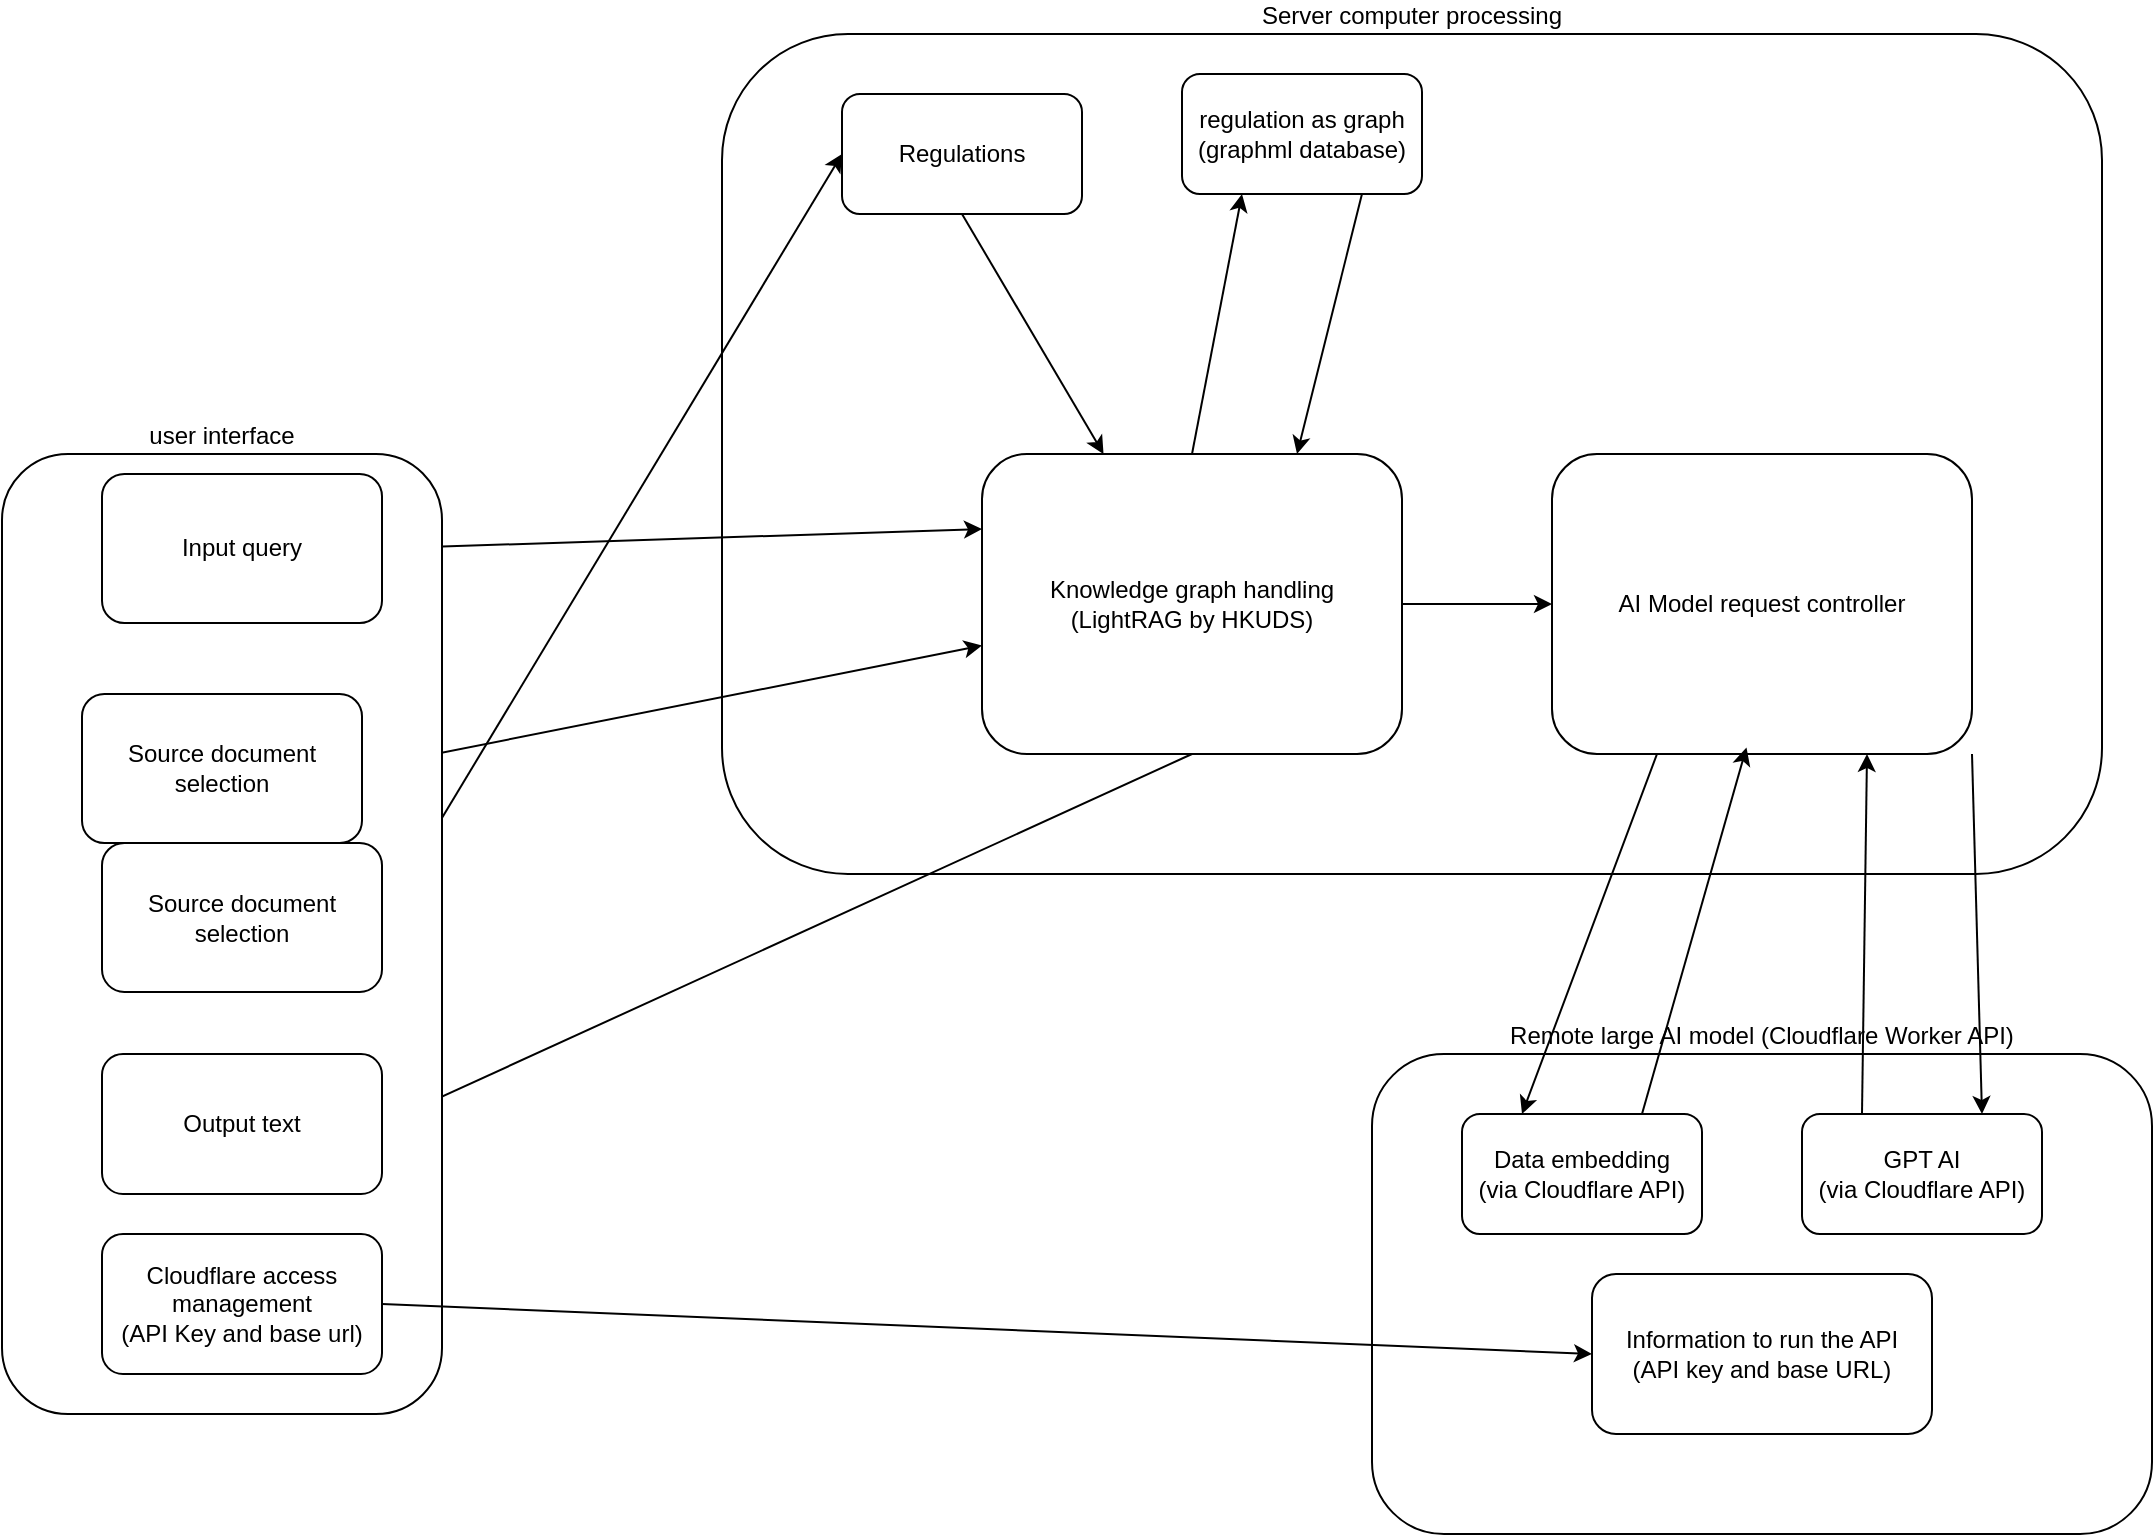 <mxfile version="28.0.4">
  <diagram name="Page-1" id="p9O1bbmvmOPwoyHnhKzd">
    <mxGraphModel dx="2674" dy="1184" grid="1" gridSize="10" guides="1" tooltips="1" connect="1" arrows="1" fold="1" page="1" pageScale="1" pageWidth="850" pageHeight="1100" math="0" shadow="0">
      <root>
        <mxCell id="0" />
        <mxCell id="1" parent="0" />
        <mxCell id="x2WDkMl_rVH3rUGuqPoA-61" value="Server computer processing" style="rounded=1;whiteSpace=wrap;html=1;labelPosition=center;verticalLabelPosition=top;align=center;verticalAlign=bottom;" vertex="1" parent="1">
          <mxGeometry x="170" y="110" width="690" height="420" as="geometry" />
        </mxCell>
        <mxCell id="x2WDkMl_rVH3rUGuqPoA-60" value="Remote large AI model (Cloudflare Worker API)" style="rounded=1;whiteSpace=wrap;html=1;labelPosition=center;verticalLabelPosition=top;align=center;verticalAlign=bottom;" vertex="1" parent="1">
          <mxGeometry x="495" y="620" width="390" height="240" as="geometry" />
        </mxCell>
        <mxCell id="x2WDkMl_rVH3rUGuqPoA-25" style="edgeStyle=none;shape=connector;rounded=0;orthogonalLoop=1;jettySize=auto;html=1;exitX=1;exitY=0.5;exitDx=0;exitDy=0;strokeColor=default;align=center;verticalAlign=middle;fontFamily=Helvetica;fontSize=11;fontColor=default;labelBackgroundColor=default;endArrow=classic;entryX=0;entryY=0.25;entryDx=0;entryDy=0;" edge="1" parent="1" source="x2WDkMl_rVH3rUGuqPoA-1" target="x2WDkMl_rVH3rUGuqPoA-4">
          <mxGeometry relative="1" as="geometry">
            <mxPoint x="320" y="380" as="targetPoint" />
          </mxGeometry>
        </mxCell>
        <mxCell id="x2WDkMl_rVH3rUGuqPoA-11" style="rounded=0;orthogonalLoop=1;jettySize=auto;html=1;exitX=0.5;exitY=1;exitDx=0;exitDy=0;" edge="1" parent="1" source="x2WDkMl_rVH3rUGuqPoA-3" target="x2WDkMl_rVH3rUGuqPoA-4">
          <mxGeometry relative="1" as="geometry" />
        </mxCell>
        <mxCell id="x2WDkMl_rVH3rUGuqPoA-3" value="Regulations" style="rounded=1;whiteSpace=wrap;html=1;" vertex="1" parent="1">
          <mxGeometry x="230" y="140" width="120" height="60" as="geometry" />
        </mxCell>
        <mxCell id="x2WDkMl_rVH3rUGuqPoA-21" style="edgeStyle=none;shape=connector;rounded=0;orthogonalLoop=1;jettySize=auto;html=1;exitX=0.5;exitY=0;exitDx=0;exitDy=0;entryX=0.25;entryY=1;entryDx=0;entryDy=0;strokeColor=default;align=center;verticalAlign=middle;fontFamily=Helvetica;fontSize=11;fontColor=default;labelBackgroundColor=default;endArrow=classic;" edge="1" parent="1" source="x2WDkMl_rVH3rUGuqPoA-4" target="x2WDkMl_rVH3rUGuqPoA-8">
          <mxGeometry relative="1" as="geometry" />
        </mxCell>
        <mxCell id="x2WDkMl_rVH3rUGuqPoA-38" style="edgeStyle=none;shape=connector;rounded=0;orthogonalLoop=1;jettySize=auto;html=1;exitX=0.5;exitY=1;exitDx=0;exitDy=0;entryX=1;entryY=0.5;entryDx=0;entryDy=0;strokeColor=default;align=center;verticalAlign=middle;fontFamily=Helvetica;fontSize=11;fontColor=default;labelBackgroundColor=default;endArrow=classic;" edge="1" parent="1" source="x2WDkMl_rVH3rUGuqPoA-4" target="x2WDkMl_rVH3rUGuqPoA-2">
          <mxGeometry relative="1" as="geometry" />
        </mxCell>
        <mxCell id="x2WDkMl_rVH3rUGuqPoA-46" style="edgeStyle=none;shape=connector;rounded=0;orthogonalLoop=1;jettySize=auto;html=1;exitX=1;exitY=0.5;exitDx=0;exitDy=0;entryX=0;entryY=0.5;entryDx=0;entryDy=0;strokeColor=default;align=center;verticalAlign=middle;fontFamily=Helvetica;fontSize=11;fontColor=default;labelBackgroundColor=default;endArrow=classic;" edge="1" parent="1" source="x2WDkMl_rVH3rUGuqPoA-4" target="x2WDkMl_rVH3rUGuqPoA-45">
          <mxGeometry relative="1" as="geometry" />
        </mxCell>
        <mxCell id="x2WDkMl_rVH3rUGuqPoA-4" value="&lt;div&gt;Knowledge graph handling&lt;/div&gt;&lt;div&gt;(LightRAG by HKUDS)&lt;/div&gt;" style="rounded=1;whiteSpace=wrap;html=1;" vertex="1" parent="1">
          <mxGeometry x="300" y="320" width="210" height="150" as="geometry" />
        </mxCell>
        <mxCell id="x2WDkMl_rVH3rUGuqPoA-5" value="&lt;div&gt;Data embedding&lt;/div&gt;&lt;div&gt;(via Cloudflare API)&lt;/div&gt;" style="rounded=1;whiteSpace=wrap;html=1;" vertex="1" parent="1">
          <mxGeometry x="540" y="650" width="120" height="60" as="geometry" />
        </mxCell>
        <mxCell id="x2WDkMl_rVH3rUGuqPoA-49" style="edgeStyle=none;shape=connector;rounded=0;orthogonalLoop=1;jettySize=auto;html=1;exitX=0.25;exitY=0;exitDx=0;exitDy=0;entryX=0.75;entryY=1;entryDx=0;entryDy=0;strokeColor=default;align=center;verticalAlign=middle;fontFamily=Helvetica;fontSize=11;fontColor=default;labelBackgroundColor=default;endArrow=classic;" edge="1" parent="1" source="x2WDkMl_rVH3rUGuqPoA-7" target="x2WDkMl_rVH3rUGuqPoA-45">
          <mxGeometry relative="1" as="geometry" />
        </mxCell>
        <mxCell id="x2WDkMl_rVH3rUGuqPoA-7" value="&lt;div&gt;GPT AI&lt;/div&gt;&lt;div&gt;(via Cloudflare API)&lt;/div&gt;" style="rounded=1;whiteSpace=wrap;html=1;" vertex="1" parent="1">
          <mxGeometry x="710" y="650" width="120" height="60" as="geometry" />
        </mxCell>
        <mxCell id="x2WDkMl_rVH3rUGuqPoA-22" style="edgeStyle=none;shape=connector;rounded=0;orthogonalLoop=1;jettySize=auto;html=1;exitX=0.75;exitY=1;exitDx=0;exitDy=0;entryX=0.75;entryY=0;entryDx=0;entryDy=0;strokeColor=default;align=center;verticalAlign=middle;fontFamily=Helvetica;fontSize=11;fontColor=default;labelBackgroundColor=default;endArrow=classic;" edge="1" parent="1" source="x2WDkMl_rVH3rUGuqPoA-8" target="x2WDkMl_rVH3rUGuqPoA-4">
          <mxGeometry relative="1" as="geometry" />
        </mxCell>
        <mxCell id="x2WDkMl_rVH3rUGuqPoA-8" value="&lt;div&gt;regulation as graph&lt;/div&gt;&lt;div&gt;(graphml database)&lt;/div&gt;" style="rounded=1;whiteSpace=wrap;html=1;" vertex="1" parent="1">
          <mxGeometry x="400" y="130" width="120" height="60" as="geometry" />
        </mxCell>
        <mxCell id="x2WDkMl_rVH3rUGuqPoA-26" style="edgeStyle=none;shape=connector;rounded=0;orthogonalLoop=1;jettySize=auto;html=1;exitX=1;exitY=0.5;exitDx=0;exitDy=0;strokeColor=default;align=center;verticalAlign=middle;fontFamily=Helvetica;fontSize=11;fontColor=default;labelBackgroundColor=default;endArrow=classic;" edge="1" parent="1" source="x2WDkMl_rVH3rUGuqPoA-10" target="x2WDkMl_rVH3rUGuqPoA-4">
          <mxGeometry relative="1" as="geometry" />
        </mxCell>
        <mxCell id="x2WDkMl_rVH3rUGuqPoA-36" style="edgeStyle=none;shape=connector;rounded=0;orthogonalLoop=1;jettySize=auto;html=1;exitX=1;exitY=0.5;exitDx=0;exitDy=0;strokeColor=default;align=center;verticalAlign=middle;fontFamily=Helvetica;fontSize=11;fontColor=default;labelBackgroundColor=default;endArrow=classic;entryX=0;entryY=0.5;entryDx=0;entryDy=0;" edge="1" parent="1" source="x2WDkMl_rVH3rUGuqPoA-29" target="x2WDkMl_rVH3rUGuqPoA-3">
          <mxGeometry relative="1" as="geometry" />
        </mxCell>
        <mxCell id="x2WDkMl_rVH3rUGuqPoA-34" value="" style="group" vertex="1" connectable="0" parent="1">
          <mxGeometry x="-190" y="320" width="220" height="480" as="geometry" />
        </mxCell>
        <mxCell id="x2WDkMl_rVH3rUGuqPoA-27" value="user interface" style="rounded=1;whiteSpace=wrap;html=1;labelPosition=center;verticalLabelPosition=top;align=center;verticalAlign=bottom;" vertex="1" parent="x2WDkMl_rVH3rUGuqPoA-34">
          <mxGeometry width="220" height="480" as="geometry" />
        </mxCell>
        <mxCell id="x2WDkMl_rVH3rUGuqPoA-1" value="Input query" style="rounded=1;whiteSpace=wrap;html=1;" vertex="1" parent="x2WDkMl_rVH3rUGuqPoA-34">
          <mxGeometry x="50" y="9.998" width="140" height="74.483" as="geometry" />
        </mxCell>
        <mxCell id="x2WDkMl_rVH3rUGuqPoA-10" value="Source document selection" style="rounded=1;whiteSpace=wrap;html=1;" vertex="1" parent="x2WDkMl_rVH3rUGuqPoA-34">
          <mxGeometry x="40" y="120.004" width="140" height="74.483" as="geometry" />
        </mxCell>
        <mxCell id="x2WDkMl_rVH3rUGuqPoA-29" value="Source document selection" style="rounded=1;whiteSpace=wrap;html=1;" vertex="1" parent="x2WDkMl_rVH3rUGuqPoA-34">
          <mxGeometry x="50" y="194.484" width="140" height="74.483" as="geometry" />
        </mxCell>
        <mxCell id="x2WDkMl_rVH3rUGuqPoA-2" value="Output text" style="rounded=1;whiteSpace=wrap;html=1;" vertex="1" parent="x2WDkMl_rVH3rUGuqPoA-34">
          <mxGeometry x="50" y="300" width="140" height="70" as="geometry" />
        </mxCell>
        <mxCell id="x2WDkMl_rVH3rUGuqPoA-23" style="edgeStyle=none;shape=connector;rounded=0;orthogonalLoop=1;jettySize=auto;html=1;exitX=0.25;exitY=1;exitDx=0;exitDy=0;strokeColor=default;align=center;verticalAlign=middle;fontFamily=Helvetica;fontSize=11;fontColor=default;labelBackgroundColor=default;endArrow=classic;" edge="1" parent="x2WDkMl_rVH3rUGuqPoA-34" source="x2WDkMl_rVH3rUGuqPoA-2" target="x2WDkMl_rVH3rUGuqPoA-2">
          <mxGeometry relative="1" as="geometry" />
        </mxCell>
        <mxCell id="x2WDkMl_rVH3rUGuqPoA-40" value="&lt;div&gt;Cloudflare access management&lt;/div&gt;&lt;div&gt;(API Key and base url)&lt;/div&gt;" style="rounded=1;whiteSpace=wrap;html=1;" vertex="1" parent="x2WDkMl_rVH3rUGuqPoA-34">
          <mxGeometry x="50" y="390" width="140" height="70" as="geometry" />
        </mxCell>
        <mxCell id="x2WDkMl_rVH3rUGuqPoA-42" value="Information to run the API&lt;br&gt;(API key and base URL)" style="rounded=1;whiteSpace=wrap;html=1;" vertex="1" parent="1">
          <mxGeometry x="605" y="730" width="170" height="80" as="geometry" />
        </mxCell>
        <mxCell id="x2WDkMl_rVH3rUGuqPoA-41" style="edgeStyle=none;shape=connector;rounded=0;orthogonalLoop=1;jettySize=auto;html=1;exitX=1;exitY=0.5;exitDx=0;exitDy=0;strokeColor=default;align=center;verticalAlign=middle;fontFamily=Helvetica;fontSize=11;fontColor=default;labelBackgroundColor=default;endArrow=classic;entryX=0;entryY=0.5;entryDx=0;entryDy=0;" edge="1" parent="1" source="x2WDkMl_rVH3rUGuqPoA-40" target="x2WDkMl_rVH3rUGuqPoA-42">
          <mxGeometry relative="1" as="geometry">
            <mxPoint x="300" y="720" as="targetPoint" />
          </mxGeometry>
        </mxCell>
        <mxCell id="x2WDkMl_rVH3rUGuqPoA-47" style="edgeStyle=none;shape=connector;rounded=0;orthogonalLoop=1;jettySize=auto;html=1;exitX=0.25;exitY=1;exitDx=0;exitDy=0;entryX=0.25;entryY=0;entryDx=0;entryDy=0;strokeColor=default;align=center;verticalAlign=middle;fontFamily=Helvetica;fontSize=11;fontColor=default;labelBackgroundColor=default;endArrow=classic;" edge="1" parent="1" source="x2WDkMl_rVH3rUGuqPoA-45" target="x2WDkMl_rVH3rUGuqPoA-5">
          <mxGeometry relative="1" as="geometry" />
        </mxCell>
        <mxCell id="x2WDkMl_rVH3rUGuqPoA-50" style="edgeStyle=none;shape=connector;rounded=0;orthogonalLoop=1;jettySize=auto;html=1;exitX=1;exitY=1;exitDx=0;exitDy=0;entryX=0.75;entryY=0;entryDx=0;entryDy=0;strokeColor=default;align=center;verticalAlign=middle;fontFamily=Helvetica;fontSize=11;fontColor=default;labelBackgroundColor=default;endArrow=classic;" edge="1" parent="1" source="x2WDkMl_rVH3rUGuqPoA-45" target="x2WDkMl_rVH3rUGuqPoA-7">
          <mxGeometry relative="1" as="geometry" />
        </mxCell>
        <mxCell id="x2WDkMl_rVH3rUGuqPoA-45" value="AI Model request controller" style="rounded=1;whiteSpace=wrap;html=1;" vertex="1" parent="1">
          <mxGeometry x="585" y="320" width="210" height="150" as="geometry" />
        </mxCell>
        <mxCell id="x2WDkMl_rVH3rUGuqPoA-48" style="edgeStyle=none;shape=connector;rounded=0;orthogonalLoop=1;jettySize=auto;html=1;exitX=0.75;exitY=0;exitDx=0;exitDy=0;entryX=0.463;entryY=0.978;entryDx=0;entryDy=0;entryPerimeter=0;strokeColor=default;align=center;verticalAlign=middle;fontFamily=Helvetica;fontSize=11;fontColor=default;labelBackgroundColor=default;endArrow=classic;" edge="1" parent="1" source="x2WDkMl_rVH3rUGuqPoA-5" target="x2WDkMl_rVH3rUGuqPoA-45">
          <mxGeometry relative="1" as="geometry" />
        </mxCell>
      </root>
    </mxGraphModel>
  </diagram>
</mxfile>
